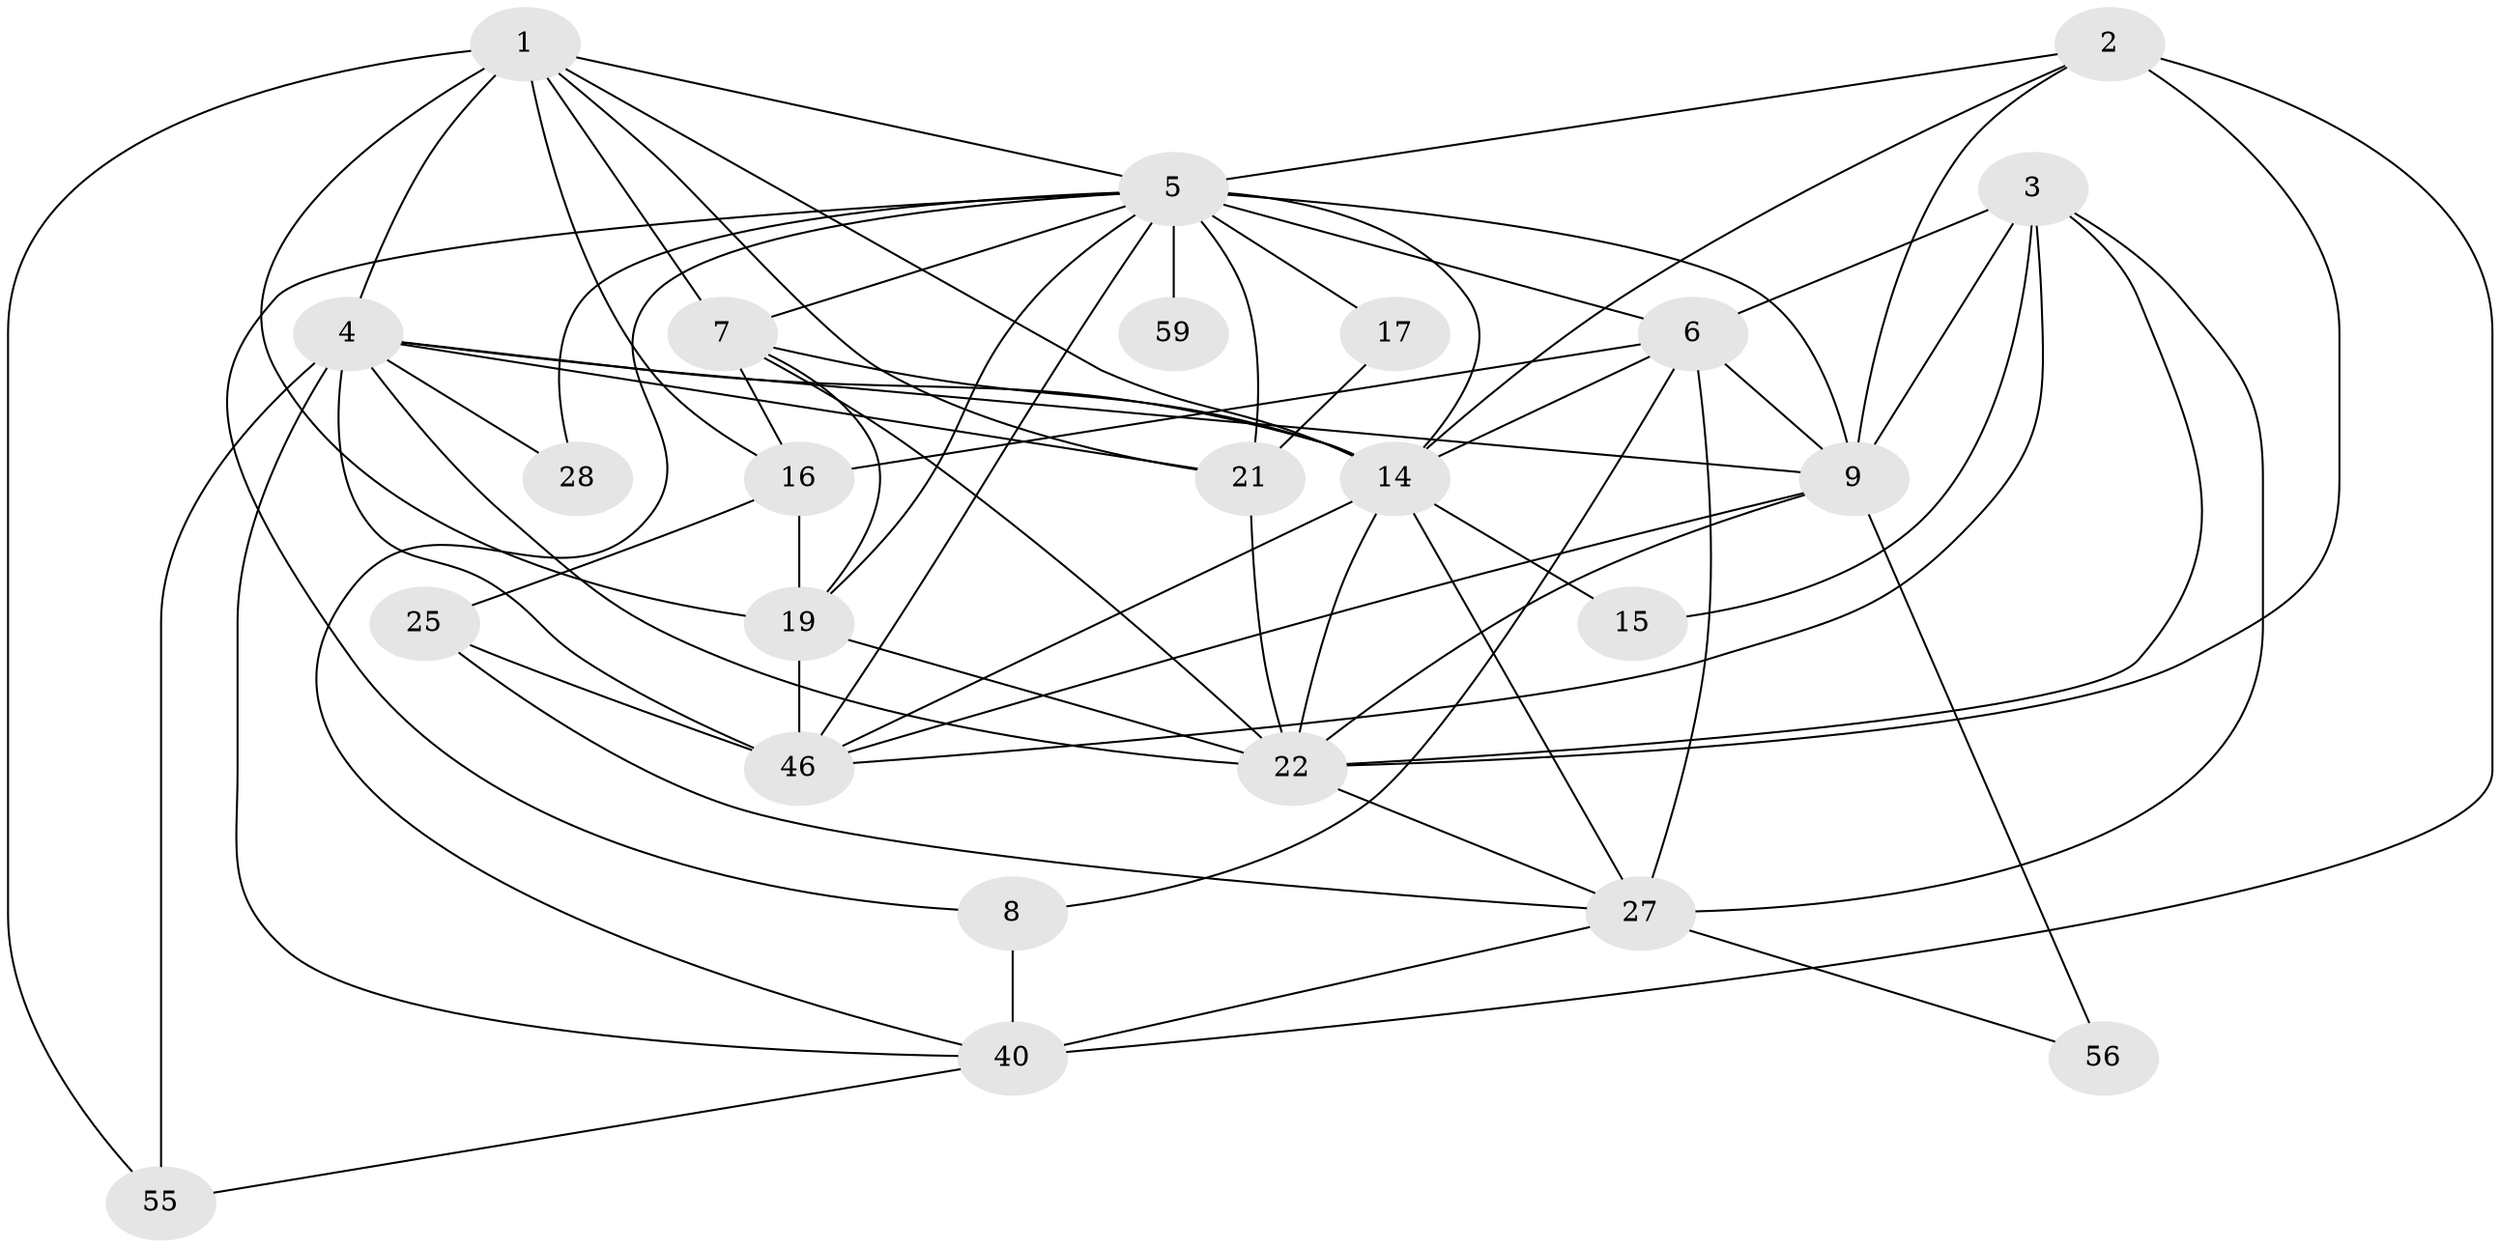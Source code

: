 // original degree distribution, {5: 0.23333333333333334, 4: 0.23333333333333334, 3: 0.3333333333333333, 2: 0.08333333333333333, 6: 0.08333333333333333, 7: 0.03333333333333333}
// Generated by graph-tools (version 1.1) at 2025/18/03/04/25 18:18:34]
// undirected, 24 vertices, 68 edges
graph export_dot {
graph [start="1"]
  node [color=gray90,style=filled];
  1 [super="+12+13"];
  2 [super="+53"];
  3 [super="+26"];
  4 [super="+34"];
  5 [super="+42+10"];
  6 [super="+30+36"];
  7 [super="+29"];
  8 [super="+33"];
  9 [super="+11+18"];
  14 [super="+60+23"];
  15;
  16 [super="+48"];
  17;
  19 [super="+32"];
  21;
  22 [super="+51"];
  25;
  27 [super="+37+49"];
  28 [super="+31"];
  40 [super="+54"];
  46 [super="+47"];
  55;
  56;
  59;
  1 -- 16;
  1 -- 7;
  1 -- 19;
  1 -- 4 [weight=2];
  1 -- 55;
  1 -- 5;
  1 -- 21;
  1 -- 14 [weight=2];
  2 -- 40 [weight=2];
  2 -- 9;
  2 -- 22;
  2 -- 5;
  2 -- 14;
  3 -- 15 [weight=2];
  3 -- 46;
  3 -- 6;
  3 -- 22;
  3 -- 9;
  3 -- 27;
  4 -- 21;
  4 -- 46 [weight=2];
  4 -- 22;
  4 -- 55;
  4 -- 40;
  4 -- 28;
  4 -- 9;
  4 -- 14;
  5 -- 19 [weight=2];
  5 -- 59 [weight=2];
  5 -- 28 [weight=2];
  5 -- 6;
  5 -- 46;
  5 -- 7;
  5 -- 8;
  5 -- 9 [weight=2];
  5 -- 40;
  5 -- 17;
  5 -- 21 [weight=2];
  5 -- 14;
  6 -- 16;
  6 -- 8;
  6 -- 9 [weight=2];
  6 -- 27 [weight=2];
  6 -- 14;
  7 -- 16;
  7 -- 19;
  7 -- 22;
  7 -- 14;
  8 -- 40 [weight=2];
  9 -- 56;
  9 -- 22;
  9 -- 46;
  14 -- 15 [weight=3];
  14 -- 27;
  14 -- 22;
  14 -- 46;
  16 -- 25;
  16 -- 19;
  17 -- 21;
  19 -- 46 [weight=2];
  19 -- 22;
  21 -- 22;
  22 -- 27;
  25 -- 46;
  25 -- 27;
  27 -- 56;
  27 -- 40;
  40 -- 55;
}
